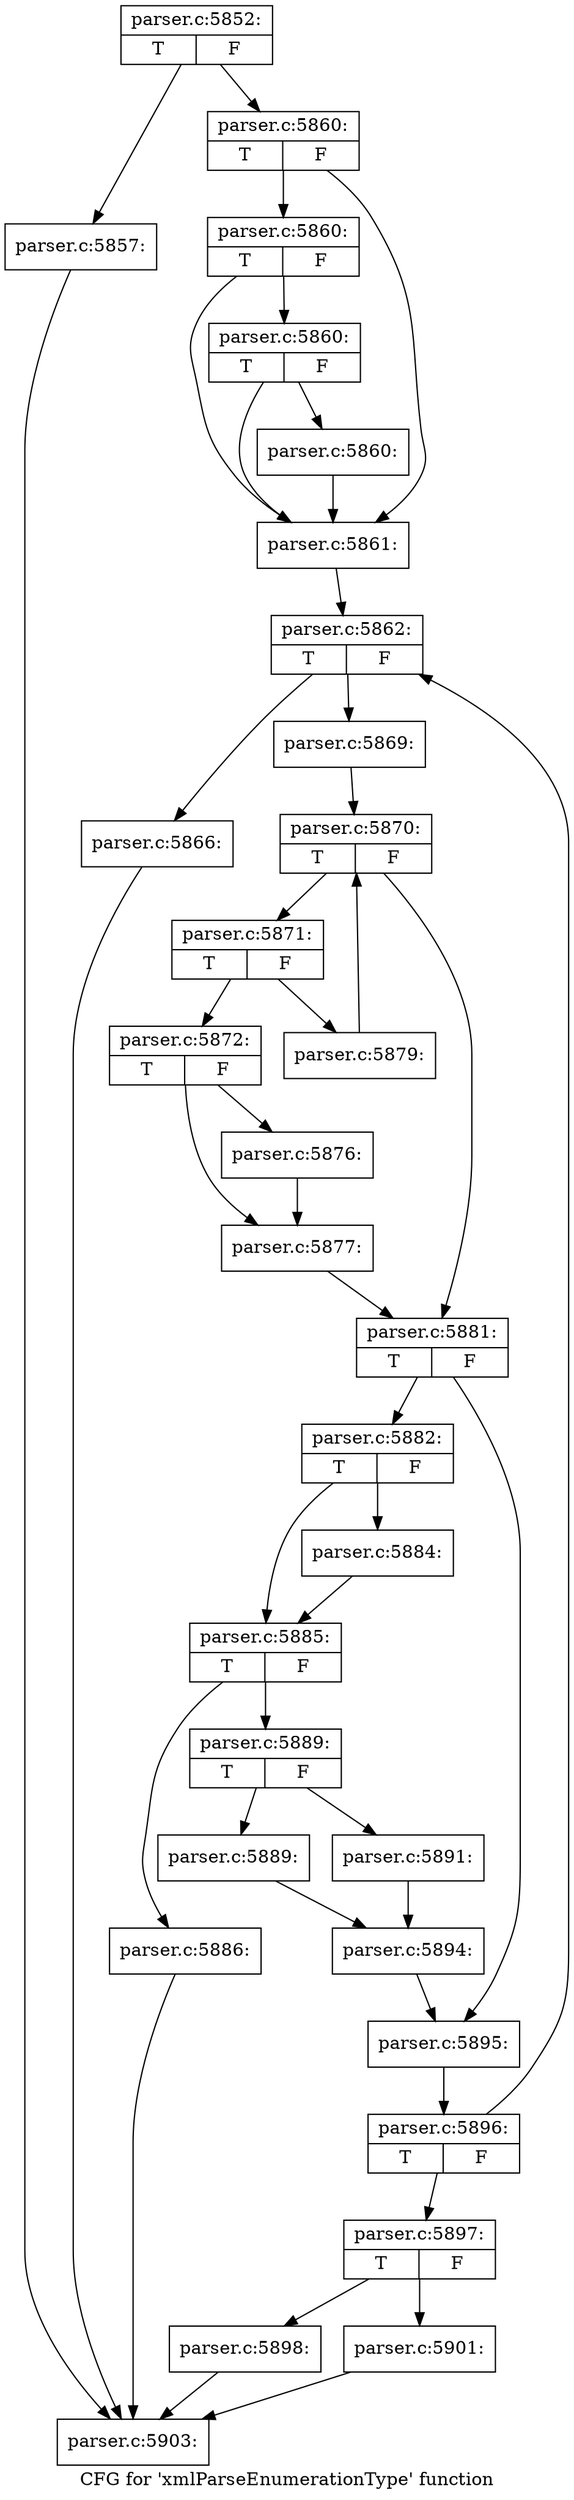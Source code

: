 digraph "CFG for 'xmlParseEnumerationType' function" {
	label="CFG for 'xmlParseEnumerationType' function";

	Node0x4517320 [shape=record,label="{parser.c:5852:|{<s0>T|<s1>F}}"];
	Node0x4517320 -> Node0x451e970;
	Node0x4517320 -> Node0x451e9c0;
	Node0x451e970 [shape=record,label="{parser.c:5857:}"];
	Node0x451e970 -> Node0x45101c0;
	Node0x451e9c0 [shape=record,label="{parser.c:5860:|{<s0>T|<s1>F}}"];
	Node0x451e9c0 -> Node0x451f480;
	Node0x451e9c0 -> Node0x451f3b0;
	Node0x451f480 [shape=record,label="{parser.c:5860:|{<s0>T|<s1>F}}"];
	Node0x451f480 -> Node0x451f400;
	Node0x451f480 -> Node0x451f3b0;
	Node0x451f400 [shape=record,label="{parser.c:5860:|{<s0>T|<s1>F}}"];
	Node0x451f400 -> Node0x451f360;
	Node0x451f400 -> Node0x451f3b0;
	Node0x451f360 [shape=record,label="{parser.c:5860:}"];
	Node0x451f360 -> Node0x451f3b0;
	Node0x451f3b0 [shape=record,label="{parser.c:5861:}"];
	Node0x451f3b0 -> Node0x4520780;
	Node0x4520780 [shape=record,label="{parser.c:5862:|{<s0>T|<s1>F}}"];
	Node0x4520780 -> Node0x4520ea0;
	Node0x4520780 -> Node0x4520ef0;
	Node0x4520ea0 [shape=record,label="{parser.c:5866:}"];
	Node0x4520ea0 -> Node0x45101c0;
	Node0x4520ef0 [shape=record,label="{parser.c:5869:}"];
	Node0x4520ef0 -> Node0x4521780;
	Node0x4521780 [shape=record,label="{parser.c:5870:|{<s0>T|<s1>F}}"];
	Node0x4521780 -> Node0x4521b70;
	Node0x4521780 -> Node0x45219a0;
	Node0x4521b70 [shape=record,label="{parser.c:5871:|{<s0>T|<s1>F}}"];
	Node0x4521b70 -> Node0x4521d30;
	Node0x4521b70 -> Node0x4521d80;
	Node0x4521d30 [shape=record,label="{parser.c:5872:|{<s0>T|<s1>F}}"];
	Node0x4521d30 -> Node0x45226f0;
	Node0x4521d30 -> Node0x45226a0;
	Node0x45226a0 [shape=record,label="{parser.c:5876:}"];
	Node0x45226a0 -> Node0x45226f0;
	Node0x45226f0 [shape=record,label="{parser.c:5877:}"];
	Node0x45226f0 -> Node0x45219a0;
	Node0x4521d80 [shape=record,label="{parser.c:5879:}"];
	Node0x4521d80 -> Node0x4521780;
	Node0x45219a0 [shape=record,label="{parser.c:5881:|{<s0>T|<s1>F}}"];
	Node0x45219a0 -> Node0x4523300;
	Node0x45219a0 -> Node0x4523350;
	Node0x4523300 [shape=record,label="{parser.c:5882:|{<s0>T|<s1>F}}"];
	Node0x4523300 -> Node0x4523930;
	Node0x4523300 -> Node0x45238e0;
	Node0x45238e0 [shape=record,label="{parser.c:5884:}"];
	Node0x45238e0 -> Node0x4523930;
	Node0x4523930 [shape=record,label="{parser.c:5885:|{<s0>T|<s1>F}}"];
	Node0x4523930 -> Node0x45240c0;
	Node0x4523930 -> Node0x4524110;
	Node0x45240c0 [shape=record,label="{parser.c:5886:}"];
	Node0x45240c0 -> Node0x45101c0;
	Node0x4524110 [shape=record,label="{parser.c:5889:|{<s0>T|<s1>F}}"];
	Node0x4524110 -> Node0x4524790;
	Node0x4524110 -> Node0x4524830;
	Node0x4524790 [shape=record,label="{parser.c:5889:}"];
	Node0x4524790 -> Node0x45247e0;
	Node0x4524830 [shape=record,label="{parser.c:5891:}"];
	Node0x4524830 -> Node0x45247e0;
	Node0x45247e0 [shape=record,label="{parser.c:5894:}"];
	Node0x45247e0 -> Node0x4523350;
	Node0x4523350 [shape=record,label="{parser.c:5895:}"];
	Node0x4523350 -> Node0x4520730;
	Node0x4520730 [shape=record,label="{parser.c:5896:|{<s0>T|<s1>F}}"];
	Node0x4520730 -> Node0x4520780;
	Node0x4520730 -> Node0x45206e0;
	Node0x45206e0 [shape=record,label="{parser.c:5897:|{<s0>T|<s1>F}}"];
	Node0x45206e0 -> Node0x4525b30;
	Node0x45206e0 -> Node0x4525b80;
	Node0x4525b30 [shape=record,label="{parser.c:5898:}"];
	Node0x4525b30 -> Node0x45101c0;
	Node0x4525b80 [shape=record,label="{parser.c:5901:}"];
	Node0x4525b80 -> Node0x45101c0;
	Node0x45101c0 [shape=record,label="{parser.c:5903:}"];
}
